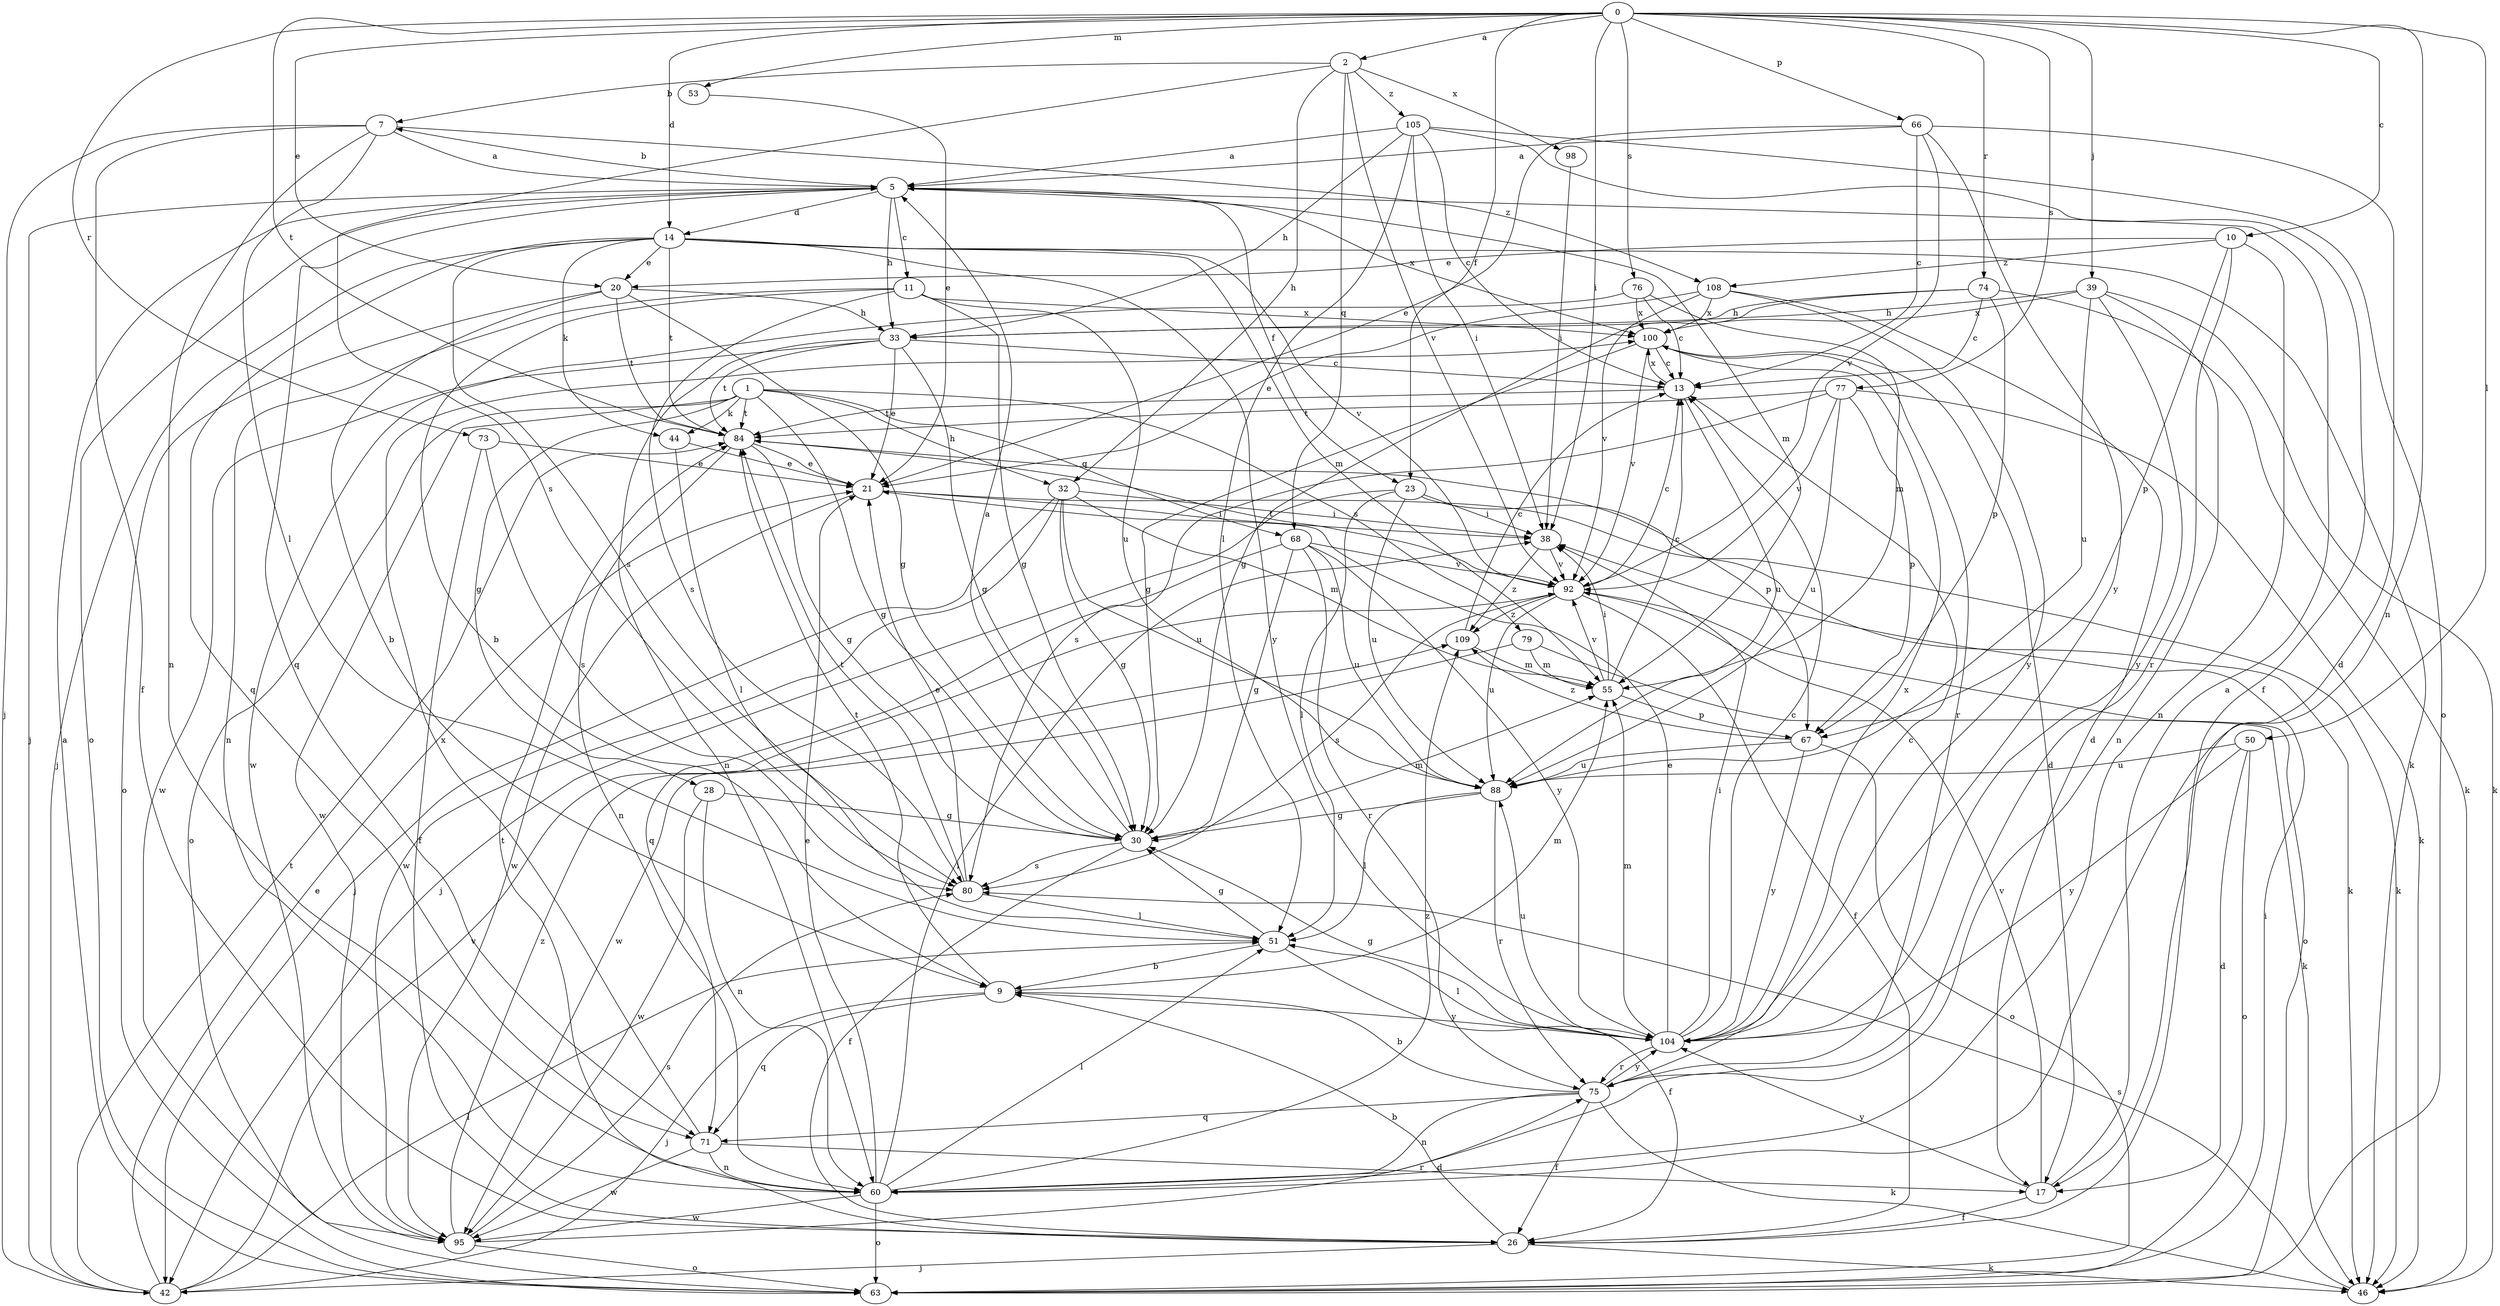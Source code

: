 strict digraph  {
0;
1;
2;
5;
7;
9;
10;
11;
13;
14;
17;
20;
21;
23;
26;
28;
30;
32;
33;
38;
39;
42;
44;
46;
50;
51;
53;
55;
60;
63;
66;
67;
68;
71;
73;
74;
75;
76;
77;
79;
80;
84;
88;
92;
95;
98;
100;
104;
105;
108;
109;
0 -> 2  [label=a];
0 -> 10  [label=c];
0 -> 14  [label=d];
0 -> 20  [label=e];
0 -> 23  [label=f];
0 -> 38  [label=i];
0 -> 39  [label=j];
0 -> 50  [label=l];
0 -> 53  [label=m];
0 -> 60  [label=n];
0 -> 66  [label=p];
0 -> 73  [label=r];
0 -> 74  [label=r];
0 -> 76  [label=s];
0 -> 77  [label=s];
0 -> 84  [label=t];
1 -> 28  [label=g];
1 -> 30  [label=g];
1 -> 32  [label=h];
1 -> 44  [label=k];
1 -> 63  [label=o];
1 -> 68  [label=q];
1 -> 79  [label=s];
1 -> 84  [label=t];
1 -> 95  [label=w];
2 -> 7  [label=b];
2 -> 32  [label=h];
2 -> 68  [label=q];
2 -> 80  [label=s];
2 -> 92  [label=v];
2 -> 98  [label=x];
2 -> 105  [label=z];
5 -> 7  [label=b];
5 -> 11  [label=c];
5 -> 14  [label=d];
5 -> 23  [label=f];
5 -> 33  [label=h];
5 -> 42  [label=j];
5 -> 55  [label=m];
5 -> 63  [label=o];
5 -> 71  [label=q];
5 -> 100  [label=x];
7 -> 5  [label=a];
7 -> 26  [label=f];
7 -> 42  [label=j];
7 -> 51  [label=l];
7 -> 60  [label=n];
7 -> 108  [label=z];
9 -> 42  [label=j];
9 -> 55  [label=m];
9 -> 71  [label=q];
9 -> 84  [label=t];
9 -> 104  [label=y];
10 -> 20  [label=e];
10 -> 60  [label=n];
10 -> 67  [label=p];
10 -> 75  [label=r];
10 -> 108  [label=z];
11 -> 9  [label=b];
11 -> 30  [label=g];
11 -> 60  [label=n];
11 -> 80  [label=s];
11 -> 88  [label=u];
11 -> 100  [label=x];
13 -> 84  [label=t];
13 -> 88  [label=u];
13 -> 100  [label=x];
14 -> 20  [label=e];
14 -> 42  [label=j];
14 -> 44  [label=k];
14 -> 46  [label=k];
14 -> 55  [label=m];
14 -> 71  [label=q];
14 -> 80  [label=s];
14 -> 84  [label=t];
14 -> 92  [label=v];
14 -> 104  [label=y];
17 -> 5  [label=a];
17 -> 26  [label=f];
17 -> 92  [label=v];
17 -> 104  [label=y];
20 -> 9  [label=b];
20 -> 30  [label=g];
20 -> 33  [label=h];
20 -> 63  [label=o];
20 -> 84  [label=t];
21 -> 38  [label=i];
21 -> 46  [label=k];
21 -> 95  [label=w];
23 -> 38  [label=i];
23 -> 42  [label=j];
23 -> 46  [label=k];
23 -> 51  [label=l];
23 -> 88  [label=u];
26 -> 9  [label=b];
26 -> 42  [label=j];
26 -> 46  [label=k];
26 -> 84  [label=t];
28 -> 30  [label=g];
28 -> 60  [label=n];
28 -> 95  [label=w];
30 -> 5  [label=a];
30 -> 26  [label=f];
30 -> 55  [label=m];
30 -> 80  [label=s];
32 -> 30  [label=g];
32 -> 38  [label=i];
32 -> 42  [label=j];
32 -> 55  [label=m];
32 -> 88  [label=u];
32 -> 95  [label=w];
33 -> 13  [label=c];
33 -> 21  [label=e];
33 -> 30  [label=g];
33 -> 60  [label=n];
33 -> 84  [label=t];
33 -> 95  [label=w];
38 -> 92  [label=v];
38 -> 109  [label=z];
39 -> 33  [label=h];
39 -> 46  [label=k];
39 -> 60  [label=n];
39 -> 88  [label=u];
39 -> 100  [label=x];
39 -> 104  [label=y];
42 -> 21  [label=e];
42 -> 51  [label=l];
42 -> 84  [label=t];
42 -> 92  [label=v];
44 -> 21  [label=e];
44 -> 51  [label=l];
46 -> 80  [label=s];
50 -> 17  [label=d];
50 -> 63  [label=o];
50 -> 88  [label=u];
50 -> 104  [label=y];
51 -> 9  [label=b];
51 -> 26  [label=f];
51 -> 30  [label=g];
53 -> 21  [label=e];
55 -> 13  [label=c];
55 -> 38  [label=i];
55 -> 67  [label=p];
55 -> 92  [label=v];
60 -> 21  [label=e];
60 -> 38  [label=i];
60 -> 51  [label=l];
60 -> 63  [label=o];
60 -> 95  [label=w];
60 -> 109  [label=z];
63 -> 5  [label=a];
63 -> 38  [label=i];
66 -> 5  [label=a];
66 -> 13  [label=c];
66 -> 17  [label=d];
66 -> 21  [label=e];
66 -> 92  [label=v];
66 -> 104  [label=y];
67 -> 63  [label=o];
67 -> 88  [label=u];
67 -> 104  [label=y];
67 -> 109  [label=z];
68 -> 30  [label=g];
68 -> 71  [label=q];
68 -> 75  [label=r];
68 -> 88  [label=u];
68 -> 92  [label=v];
68 -> 104  [label=y];
71 -> 17  [label=d];
71 -> 60  [label=n];
71 -> 95  [label=w];
71 -> 100  [label=x];
73 -> 21  [label=e];
73 -> 26  [label=f];
73 -> 80  [label=s];
74 -> 13  [label=c];
74 -> 30  [label=g];
74 -> 33  [label=h];
74 -> 46  [label=k];
74 -> 67  [label=p];
75 -> 9  [label=b];
75 -> 13  [label=c];
75 -> 26  [label=f];
75 -> 46  [label=k];
75 -> 60  [label=n];
75 -> 71  [label=q];
75 -> 104  [label=y];
76 -> 13  [label=c];
76 -> 55  [label=m];
76 -> 95  [label=w];
76 -> 100  [label=x];
77 -> 46  [label=k];
77 -> 67  [label=p];
77 -> 80  [label=s];
77 -> 84  [label=t];
77 -> 88  [label=u];
77 -> 92  [label=v];
79 -> 46  [label=k];
79 -> 55  [label=m];
79 -> 95  [label=w];
80 -> 21  [label=e];
80 -> 51  [label=l];
80 -> 84  [label=t];
84 -> 21  [label=e];
84 -> 30  [label=g];
84 -> 60  [label=n];
84 -> 67  [label=p];
88 -> 30  [label=g];
88 -> 51  [label=l];
88 -> 75  [label=r];
92 -> 13  [label=c];
92 -> 26  [label=f];
92 -> 63  [label=o];
92 -> 80  [label=s];
92 -> 84  [label=t];
92 -> 88  [label=u];
92 -> 109  [label=z];
95 -> 63  [label=o];
95 -> 75  [label=r];
95 -> 80  [label=s];
95 -> 109  [label=z];
98 -> 38  [label=i];
100 -> 13  [label=c];
100 -> 17  [label=d];
100 -> 30  [label=g];
100 -> 75  [label=r];
100 -> 92  [label=v];
104 -> 13  [label=c];
104 -> 21  [label=e];
104 -> 30  [label=g];
104 -> 38  [label=i];
104 -> 51  [label=l];
104 -> 55  [label=m];
104 -> 75  [label=r];
104 -> 88  [label=u];
104 -> 100  [label=x];
105 -> 5  [label=a];
105 -> 13  [label=c];
105 -> 26  [label=f];
105 -> 33  [label=h];
105 -> 38  [label=i];
105 -> 51  [label=l];
105 -> 63  [label=o];
108 -> 17  [label=d];
108 -> 21  [label=e];
108 -> 92  [label=v];
108 -> 100  [label=x];
108 -> 104  [label=y];
109 -> 13  [label=c];
109 -> 55  [label=m];
}
